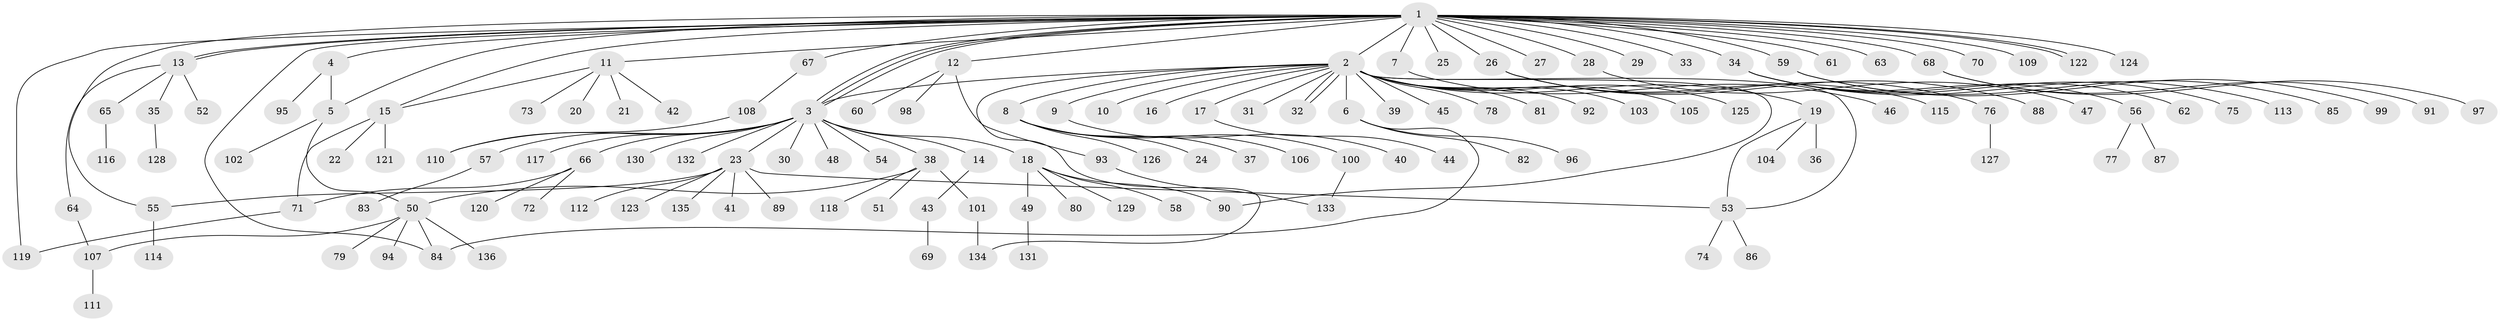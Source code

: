 // coarse degree distribution, {28: 0.009523809523809525, 34: 0.009523809523809525, 2: 0.1619047619047619, 3: 0.05714285714285714, 1: 0.6571428571428571, 5: 0.0380952380952381, 4: 0.02857142857142857, 6: 0.01904761904761905, 7: 0.009523809523809525, 8: 0.009523809523809525}
// Generated by graph-tools (version 1.1) at 2025/23/03/03/25 07:23:48]
// undirected, 136 vertices, 156 edges
graph export_dot {
graph [start="1"]
  node [color=gray90,style=filled];
  1;
  2;
  3;
  4;
  5;
  6;
  7;
  8;
  9;
  10;
  11;
  12;
  13;
  14;
  15;
  16;
  17;
  18;
  19;
  20;
  21;
  22;
  23;
  24;
  25;
  26;
  27;
  28;
  29;
  30;
  31;
  32;
  33;
  34;
  35;
  36;
  37;
  38;
  39;
  40;
  41;
  42;
  43;
  44;
  45;
  46;
  47;
  48;
  49;
  50;
  51;
  52;
  53;
  54;
  55;
  56;
  57;
  58;
  59;
  60;
  61;
  62;
  63;
  64;
  65;
  66;
  67;
  68;
  69;
  70;
  71;
  72;
  73;
  74;
  75;
  76;
  77;
  78;
  79;
  80;
  81;
  82;
  83;
  84;
  85;
  86;
  87;
  88;
  89;
  90;
  91;
  92;
  93;
  94;
  95;
  96;
  97;
  98;
  99;
  100;
  101;
  102;
  103;
  104;
  105;
  106;
  107;
  108;
  109;
  110;
  111;
  112;
  113;
  114;
  115;
  116;
  117;
  118;
  119;
  120;
  121;
  122;
  123;
  124;
  125;
  126;
  127;
  128;
  129;
  130;
  131;
  132;
  133;
  134;
  135;
  136;
  1 -- 2;
  1 -- 3;
  1 -- 3;
  1 -- 3;
  1 -- 4;
  1 -- 5;
  1 -- 7;
  1 -- 11;
  1 -- 12;
  1 -- 13;
  1 -- 13;
  1 -- 15;
  1 -- 25;
  1 -- 26;
  1 -- 27;
  1 -- 28;
  1 -- 29;
  1 -- 33;
  1 -- 34;
  1 -- 55;
  1 -- 59;
  1 -- 61;
  1 -- 63;
  1 -- 67;
  1 -- 68;
  1 -- 70;
  1 -- 84;
  1 -- 109;
  1 -- 119;
  1 -- 122;
  1 -- 122;
  1 -- 124;
  2 -- 3;
  2 -- 6;
  2 -- 8;
  2 -- 9;
  2 -- 10;
  2 -- 16;
  2 -- 17;
  2 -- 19;
  2 -- 31;
  2 -- 32;
  2 -- 32;
  2 -- 39;
  2 -- 45;
  2 -- 53;
  2 -- 78;
  2 -- 81;
  2 -- 90;
  2 -- 92;
  2 -- 103;
  2 -- 105;
  2 -- 125;
  2 -- 134;
  3 -- 14;
  3 -- 18;
  3 -- 23;
  3 -- 30;
  3 -- 38;
  3 -- 48;
  3 -- 54;
  3 -- 57;
  3 -- 66;
  3 -- 110;
  3 -- 117;
  3 -- 130;
  3 -- 132;
  4 -- 5;
  4 -- 95;
  5 -- 50;
  5 -- 102;
  6 -- 82;
  6 -- 84;
  6 -- 96;
  7 -- 46;
  8 -- 24;
  8 -- 37;
  8 -- 100;
  8 -- 106;
  8 -- 126;
  9 -- 40;
  11 -- 15;
  11 -- 20;
  11 -- 21;
  11 -- 42;
  11 -- 73;
  12 -- 60;
  12 -- 93;
  12 -- 98;
  13 -- 35;
  13 -- 52;
  13 -- 64;
  13 -- 65;
  14 -- 43;
  15 -- 22;
  15 -- 71;
  15 -- 121;
  17 -- 44;
  18 -- 49;
  18 -- 58;
  18 -- 80;
  18 -- 90;
  18 -- 129;
  19 -- 36;
  19 -- 53;
  19 -- 104;
  23 -- 41;
  23 -- 53;
  23 -- 55;
  23 -- 89;
  23 -- 112;
  23 -- 123;
  23 -- 135;
  26 -- 76;
  26 -- 88;
  26 -- 115;
  28 -- 47;
  34 -- 56;
  34 -- 62;
  34 -- 75;
  34 -- 113;
  35 -- 128;
  38 -- 50;
  38 -- 51;
  38 -- 101;
  38 -- 118;
  43 -- 69;
  49 -- 131;
  50 -- 79;
  50 -- 84;
  50 -- 94;
  50 -- 107;
  50 -- 136;
  53 -- 74;
  53 -- 86;
  55 -- 114;
  56 -- 77;
  56 -- 87;
  57 -- 83;
  59 -- 85;
  59 -- 99;
  64 -- 107;
  65 -- 116;
  66 -- 71;
  66 -- 72;
  66 -- 120;
  67 -- 108;
  68 -- 91;
  68 -- 97;
  71 -- 119;
  76 -- 127;
  93 -- 133;
  100 -- 133;
  101 -- 134;
  107 -- 111;
  108 -- 110;
}
